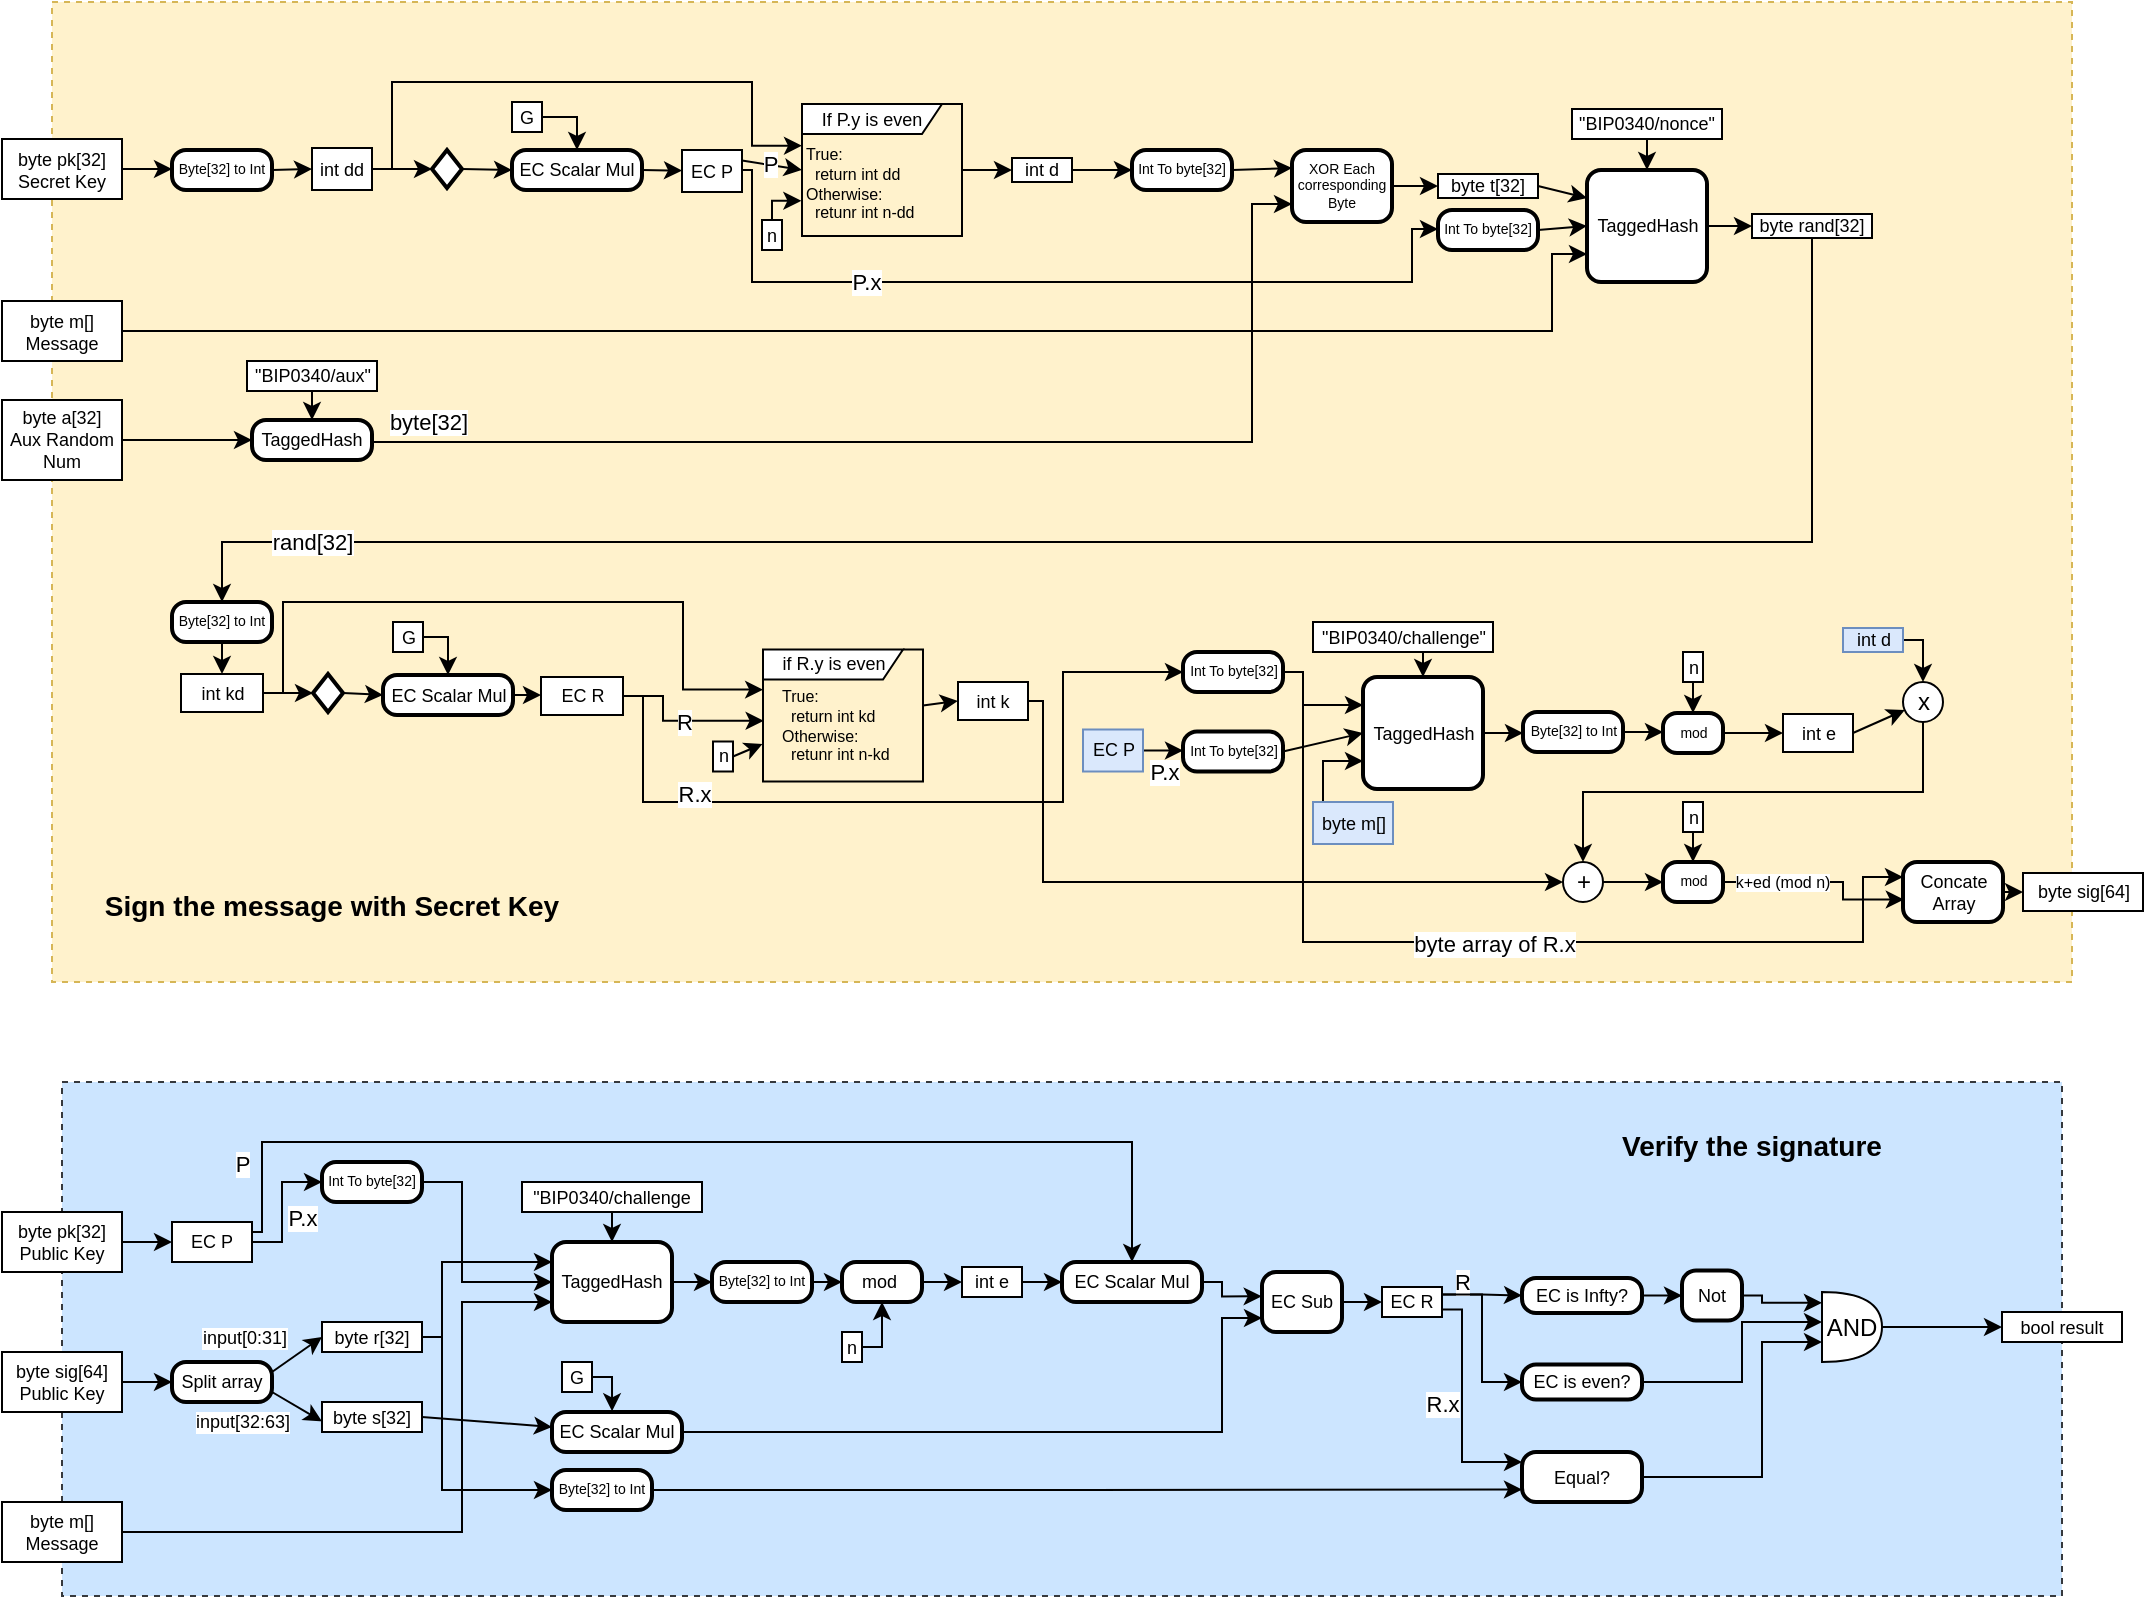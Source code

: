 <mxfile version="21.6.1" type="device">
  <diagram name="Schnorr Sign" id="qU-qk8QQnOYvLi3EfYrb">
    <mxGraphModel dx="1434" dy="844" grid="1" gridSize="10" guides="1" tooltips="1" connect="1" arrows="1" fold="1" page="1" pageScale="1" pageWidth="1169" pageHeight="827" math="0" shadow="0">
      <root>
        <mxCell id="0" />
        <mxCell id="1" parent="0" />
        <mxCell id="d1IZJ3S6tasQvQ4UI0eu-96" value="Structure" style="" parent="0" />
        <mxCell id="d1IZJ3S6tasQvQ4UI0eu-158" value="" style="rounded=0;whiteSpace=wrap;html=1;dashed=1;fillColor=#cce5ff;strokeColor=#36393d;" vertex="1" parent="d1IZJ3S6tasQvQ4UI0eu-96">
          <mxGeometry x="60" y="553" width="1000" height="257" as="geometry" />
        </mxCell>
        <mxCell id="7V60mKFHXmHXIKEVSdom-154" value="" style="whiteSpace=wrap;html=1;aspect=fixed;" vertex="1" parent="d1IZJ3S6tasQvQ4UI0eu-96">
          <mxGeometry x="525" y="63" width="80" height="80" as="geometry" />
        </mxCell>
        <mxCell id="7V60mKFHXmHXIKEVSdom-156" value="" style="rounded=0;whiteSpace=wrap;html=1;fillColor=#fff2cc;strokeColor=#d6b656;dashed=1;" vertex="1" parent="d1IZJ3S6tasQvQ4UI0eu-96">
          <mxGeometry x="55" y="13" width="1010" height="490" as="geometry" />
        </mxCell>
        <mxCell id="sJtw5dgyx9X_-EHVN63x-3" value="Sign the message with Secret Key" style="text;html=1;strokeColor=none;fillColor=none;align=center;verticalAlign=middle;whiteSpace=wrap;rounded=0;fontStyle=1;fontSize=14;" vertex="1" parent="d1IZJ3S6tasQvQ4UI0eu-96">
          <mxGeometry x="70" y="450" width="250" height="30" as="geometry" />
        </mxCell>
        <mxCell id="sJtw5dgyx9X_-EHVN63x-4" value="Verify the signature" style="text;html=1;strokeColor=none;fillColor=none;align=center;verticalAlign=middle;whiteSpace=wrap;rounded=0;fontStyle=1;fontSize=14;" vertex="1" parent="d1IZJ3S6tasQvQ4UI0eu-96">
          <mxGeometry x="780" y="570" width="250" height="30" as="geometry" />
        </mxCell>
        <mxCell id="d1IZJ3S6tasQvQ4UI0eu-95" value="Flow" parent="0" />
        <mxCell id="d1IZJ3S6tasQvQ4UI0eu-97" style="edgeStyle=orthogonalEdgeStyle;rounded=0;orthogonalLoop=1;jettySize=auto;html=1;exitX=1;exitY=0.5;exitDx=0;exitDy=0;entryX=0;entryY=0.5;entryDx=0;entryDy=0;" edge="1" parent="d1IZJ3S6tasQvQ4UI0eu-95" source="d1IZJ3S6tasQvQ4UI0eu-98" target="d1IZJ3S6tasQvQ4UI0eu-120">
          <mxGeometry relative="1" as="geometry">
            <Array as="points">
              <mxPoint x="100" y="633" />
              <mxPoint x="100" y="633" />
            </Array>
          </mxGeometry>
        </mxCell>
        <mxCell id="d1IZJ3S6tasQvQ4UI0eu-98" value="byte pk[32]&lt;br style=&quot;font-size: 9px;&quot;&gt;Public Key" style="html=1;whiteSpace=wrap;fontSize=9;" vertex="1" parent="d1IZJ3S6tasQvQ4UI0eu-95">
          <mxGeometry x="30" y="618" width="60" height="30" as="geometry" />
        </mxCell>
        <mxCell id="d1IZJ3S6tasQvQ4UI0eu-99" style="edgeStyle=orthogonalEdgeStyle;rounded=0;orthogonalLoop=1;jettySize=auto;html=1;exitX=1;exitY=0.5;exitDx=0;exitDy=0;entryX=0;entryY=0.75;entryDx=0;entryDy=0;" edge="1" parent="d1IZJ3S6tasQvQ4UI0eu-95" source="d1IZJ3S6tasQvQ4UI0eu-100" target="d1IZJ3S6tasQvQ4UI0eu-113">
          <mxGeometry relative="1" as="geometry">
            <Array as="points">
              <mxPoint x="260" y="778" />
              <mxPoint x="260" y="663" />
            </Array>
          </mxGeometry>
        </mxCell>
        <mxCell id="d1IZJ3S6tasQvQ4UI0eu-100" value="byte m[]&lt;br style=&quot;font-size: 9px;&quot;&gt;Message" style="html=1;whiteSpace=wrap;fontSize=9;" vertex="1" parent="d1IZJ3S6tasQvQ4UI0eu-95">
          <mxGeometry x="30" y="763" width="60" height="30" as="geometry" />
        </mxCell>
        <mxCell id="d1IZJ3S6tasQvQ4UI0eu-101" style="edgeStyle=orthogonalEdgeStyle;rounded=0;orthogonalLoop=1;jettySize=auto;html=1;exitX=1;exitY=0.5;exitDx=0;exitDy=0;" edge="1" parent="d1IZJ3S6tasQvQ4UI0eu-95" source="d1IZJ3S6tasQvQ4UI0eu-102" target="d1IZJ3S6tasQvQ4UI0eu-108">
          <mxGeometry relative="1" as="geometry" />
        </mxCell>
        <mxCell id="d1IZJ3S6tasQvQ4UI0eu-102" value="byte sig[64]&lt;br style=&quot;font-size: 9px;&quot;&gt;Public Key" style="html=1;whiteSpace=wrap;fontSize=9;" vertex="1" parent="d1IZJ3S6tasQvQ4UI0eu-95">
          <mxGeometry x="30" y="688" width="60" height="30" as="geometry" />
        </mxCell>
        <mxCell id="d1IZJ3S6tasQvQ4UI0eu-103" style="rounded=0;orthogonalLoop=1;jettySize=auto;html=1;exitX=1;exitY=0.5;exitDx=0;exitDy=0;" edge="1" parent="d1IZJ3S6tasQvQ4UI0eu-95" source="d1IZJ3S6tasQvQ4UI0eu-104" target="d1IZJ3S6tasQvQ4UI0eu-124">
          <mxGeometry relative="1" as="geometry" />
        </mxCell>
        <mxCell id="d1IZJ3S6tasQvQ4UI0eu-104" value="byte s[32]" style="html=1;whiteSpace=wrap;fontSize=9;" vertex="1" parent="d1IZJ3S6tasQvQ4UI0eu-95">
          <mxGeometry x="190" y="713" width="50" height="15" as="geometry" />
        </mxCell>
        <mxCell id="d1IZJ3S6tasQvQ4UI0eu-105" style="rounded=0;orthogonalLoop=1;jettySize=auto;html=1;exitX=1;exitY=0.25;exitDx=0;exitDy=0;entryX=0;entryY=0.5;entryDx=0;entryDy=0;" edge="1" parent="d1IZJ3S6tasQvQ4UI0eu-95" source="d1IZJ3S6tasQvQ4UI0eu-108" target="d1IZJ3S6tasQvQ4UI0eu-111">
          <mxGeometry relative="1" as="geometry">
            <mxPoint x="210" y="678" as="targetPoint" />
          </mxGeometry>
        </mxCell>
        <mxCell id="d1IZJ3S6tasQvQ4UI0eu-106" value="input[0:31]" style="edgeLabel;html=1;align=center;verticalAlign=middle;resizable=0;points=[];fontSize=9;" vertex="1" connectable="0" parent="d1IZJ3S6tasQvQ4UI0eu-105">
          <mxGeometry x="-0.576" relative="1" as="geometry">
            <mxPoint x="-20" y="-14" as="offset" />
          </mxGeometry>
        </mxCell>
        <mxCell id="d1IZJ3S6tasQvQ4UI0eu-107" value="input[32:63]" style="rounded=0;orthogonalLoop=1;jettySize=auto;html=1;exitX=1;exitY=0.75;exitDx=0;exitDy=0;entryX=-0.001;entryY=0.642;entryDx=0;entryDy=0;entryPerimeter=0;fontSize=9;" edge="1" parent="d1IZJ3S6tasQvQ4UI0eu-95" source="d1IZJ3S6tasQvQ4UI0eu-108" target="d1IZJ3S6tasQvQ4UI0eu-104">
          <mxGeometry x="-1" y="-21" relative="1" as="geometry">
            <mxPoint x="-4" y="-3" as="offset" />
          </mxGeometry>
        </mxCell>
        <mxCell id="d1IZJ3S6tasQvQ4UI0eu-108" value="Split array" style="rounded=1;whiteSpace=wrap;html=1;absoluteArcSize=1;arcSize=14;strokeWidth=2;fontSize=9;" vertex="1" parent="d1IZJ3S6tasQvQ4UI0eu-95">
          <mxGeometry x="115" y="693" width="50" height="20" as="geometry" />
        </mxCell>
        <mxCell id="d1IZJ3S6tasQvQ4UI0eu-109" style="edgeStyle=orthogonalEdgeStyle;rounded=0;orthogonalLoop=1;jettySize=auto;html=1;exitX=1;exitY=0.5;exitDx=0;exitDy=0;entryX=0;entryY=0.25;entryDx=0;entryDy=0;" edge="1" parent="d1IZJ3S6tasQvQ4UI0eu-95" source="d1IZJ3S6tasQvQ4UI0eu-111" target="d1IZJ3S6tasQvQ4UI0eu-113">
          <mxGeometry relative="1" as="geometry">
            <Array as="points">
              <mxPoint x="250" y="681" />
              <mxPoint x="250" y="643" />
            </Array>
          </mxGeometry>
        </mxCell>
        <mxCell id="d1IZJ3S6tasQvQ4UI0eu-110" style="edgeStyle=orthogonalEdgeStyle;rounded=0;orthogonalLoop=1;jettySize=auto;html=1;exitX=1;exitY=0.5;exitDx=0;exitDy=0;entryX=0;entryY=0.5;entryDx=0;entryDy=0;" edge="1" parent="d1IZJ3S6tasQvQ4UI0eu-95" source="d1IZJ3S6tasQvQ4UI0eu-111" target="d1IZJ3S6tasQvQ4UI0eu-151">
          <mxGeometry relative="1" as="geometry">
            <Array as="points">
              <mxPoint x="250" y="681" />
              <mxPoint x="250" y="757" />
            </Array>
          </mxGeometry>
        </mxCell>
        <mxCell id="d1IZJ3S6tasQvQ4UI0eu-111" value="byte r[32]" style="html=1;whiteSpace=wrap;fontSize=9;" vertex="1" parent="d1IZJ3S6tasQvQ4UI0eu-95">
          <mxGeometry x="190" y="673" width="50" height="15" as="geometry" />
        </mxCell>
        <mxCell id="d1IZJ3S6tasQvQ4UI0eu-112" style="edgeStyle=orthogonalEdgeStyle;rounded=0;orthogonalLoop=1;jettySize=auto;html=1;exitX=1;exitY=0.5;exitDx=0;exitDy=0;" edge="1" parent="d1IZJ3S6tasQvQ4UI0eu-95" source="d1IZJ3S6tasQvQ4UI0eu-113" target="d1IZJ3S6tasQvQ4UI0eu-130">
          <mxGeometry relative="1" as="geometry" />
        </mxCell>
        <mxCell id="d1IZJ3S6tasQvQ4UI0eu-113" value="TaggedHash" style="rounded=1;whiteSpace=wrap;html=1;absoluteArcSize=1;arcSize=14;strokeWidth=2;fontSize=9;" vertex="1" parent="d1IZJ3S6tasQvQ4UI0eu-95">
          <mxGeometry x="305" y="633" width="60" height="40" as="geometry" />
        </mxCell>
        <mxCell id="d1IZJ3S6tasQvQ4UI0eu-114" style="edgeStyle=orthogonalEdgeStyle;rounded=0;orthogonalLoop=1;jettySize=auto;html=1;exitX=0.5;exitY=1;exitDx=0;exitDy=0;entryX=0.5;entryY=0;entryDx=0;entryDy=0;" edge="1" parent="d1IZJ3S6tasQvQ4UI0eu-95" source="d1IZJ3S6tasQvQ4UI0eu-115" target="d1IZJ3S6tasQvQ4UI0eu-113">
          <mxGeometry relative="1" as="geometry" />
        </mxCell>
        <mxCell id="d1IZJ3S6tasQvQ4UI0eu-115" value="&quot;BIP0340/challenge" style="html=1;whiteSpace=wrap;fontSize=9;" vertex="1" parent="d1IZJ3S6tasQvQ4UI0eu-95">
          <mxGeometry x="290" y="603" width="90" height="15" as="geometry" />
        </mxCell>
        <mxCell id="d1IZJ3S6tasQvQ4UI0eu-116" style="edgeStyle=orthogonalEdgeStyle;rounded=0;orthogonalLoop=1;jettySize=auto;html=1;exitX=1;exitY=0.5;exitDx=0;exitDy=0;entryX=0;entryY=0.5;entryDx=0;entryDy=0;" edge="1" parent="d1IZJ3S6tasQvQ4UI0eu-95" source="d1IZJ3S6tasQvQ4UI0eu-120" target="d1IZJ3S6tasQvQ4UI0eu-122">
          <mxGeometry relative="1" as="geometry">
            <Array as="points">
              <mxPoint x="170" y="633" />
              <mxPoint x="170" y="603" />
            </Array>
          </mxGeometry>
        </mxCell>
        <mxCell id="d1IZJ3S6tasQvQ4UI0eu-117" value="P.x" style="edgeLabel;html=1;align=center;verticalAlign=middle;resizable=0;points=[];" vertex="1" connectable="0" parent="d1IZJ3S6tasQvQ4UI0eu-116">
          <mxGeometry x="-0.013" y="1" relative="1" as="geometry">
            <mxPoint x="11" y="5" as="offset" />
          </mxGeometry>
        </mxCell>
        <mxCell id="d1IZJ3S6tasQvQ4UI0eu-118" style="edgeStyle=orthogonalEdgeStyle;rounded=0;orthogonalLoop=1;jettySize=auto;html=1;exitX=1;exitY=0.25;exitDx=0;exitDy=0;entryX=0.5;entryY=0;entryDx=0;entryDy=0;" edge="1" parent="d1IZJ3S6tasQvQ4UI0eu-95" source="d1IZJ3S6tasQvQ4UI0eu-120" target="d1IZJ3S6tasQvQ4UI0eu-128">
          <mxGeometry relative="1" as="geometry">
            <Array as="points">
              <mxPoint x="160" y="628" />
              <mxPoint x="160" y="583" />
              <mxPoint x="595" y="583" />
            </Array>
          </mxGeometry>
        </mxCell>
        <mxCell id="d1IZJ3S6tasQvQ4UI0eu-119" value="P" style="edgeLabel;html=1;align=center;verticalAlign=middle;resizable=0;points=[];" vertex="1" connectable="0" parent="d1IZJ3S6tasQvQ4UI0eu-118">
          <mxGeometry x="-0.855" y="2" relative="1" as="geometry">
            <mxPoint x="-8" as="offset" />
          </mxGeometry>
        </mxCell>
        <mxCell id="d1IZJ3S6tasQvQ4UI0eu-120" value="EC P" style="html=1;whiteSpace=wrap;fontSize=9;" vertex="1" parent="d1IZJ3S6tasQvQ4UI0eu-95">
          <mxGeometry x="115" y="623" width="40" height="20" as="geometry" />
        </mxCell>
        <mxCell id="d1IZJ3S6tasQvQ4UI0eu-121" style="edgeStyle=orthogonalEdgeStyle;rounded=0;orthogonalLoop=1;jettySize=auto;html=1;exitX=1;exitY=0.5;exitDx=0;exitDy=0;entryX=0;entryY=0.5;entryDx=0;entryDy=0;" edge="1" parent="d1IZJ3S6tasQvQ4UI0eu-95" source="d1IZJ3S6tasQvQ4UI0eu-122" target="d1IZJ3S6tasQvQ4UI0eu-113">
          <mxGeometry relative="1" as="geometry">
            <Array as="points">
              <mxPoint x="260" y="603" />
              <mxPoint x="260" y="653" />
            </Array>
          </mxGeometry>
        </mxCell>
        <mxCell id="d1IZJ3S6tasQvQ4UI0eu-122" value="Int To byte[32]" style="rounded=1;whiteSpace=wrap;html=1;absoluteArcSize=1;arcSize=14;strokeWidth=2;fontSize=7;" vertex="1" parent="d1IZJ3S6tasQvQ4UI0eu-95">
          <mxGeometry x="190" y="593" width="50" height="20" as="geometry" />
        </mxCell>
        <mxCell id="d1IZJ3S6tasQvQ4UI0eu-123" style="edgeStyle=orthogonalEdgeStyle;rounded=0;orthogonalLoop=1;jettySize=auto;html=1;exitX=1;exitY=0.5;exitDx=0;exitDy=0;entryX=0;entryY=0.75;entryDx=0;entryDy=0;" edge="1" parent="d1IZJ3S6tasQvQ4UI0eu-95" source="d1IZJ3S6tasQvQ4UI0eu-124" target="d1IZJ3S6tasQvQ4UI0eu-138">
          <mxGeometry relative="1" as="geometry">
            <Array as="points">
              <mxPoint x="640" y="728" />
              <mxPoint x="640" y="671" />
              <mxPoint x="660" y="671" />
            </Array>
          </mxGeometry>
        </mxCell>
        <mxCell id="d1IZJ3S6tasQvQ4UI0eu-124" value="EC Scalar Mul" style="rounded=1;whiteSpace=wrap;html=1;absoluteArcSize=1;arcSize=14;strokeWidth=2;fontSize=9;" vertex="1" parent="d1IZJ3S6tasQvQ4UI0eu-95">
          <mxGeometry x="305" y="718" width="65" height="20" as="geometry" />
        </mxCell>
        <mxCell id="d1IZJ3S6tasQvQ4UI0eu-162" style="edgeStyle=orthogonalEdgeStyle;rounded=0;orthogonalLoop=1;jettySize=auto;html=1;exitX=1;exitY=0.5;exitDx=0;exitDy=0;entryX=0.462;entryY=-0.017;entryDx=0;entryDy=0;entryPerimeter=0;" edge="1" parent="d1IZJ3S6tasQvQ4UI0eu-95" source="d1IZJ3S6tasQvQ4UI0eu-126" target="d1IZJ3S6tasQvQ4UI0eu-124">
          <mxGeometry relative="1" as="geometry" />
        </mxCell>
        <mxCell id="d1IZJ3S6tasQvQ4UI0eu-126" value="G" style="html=1;whiteSpace=wrap;fontSize=9;" vertex="1" parent="d1IZJ3S6tasQvQ4UI0eu-95">
          <mxGeometry x="310" y="693" width="15" height="15" as="geometry" />
        </mxCell>
        <mxCell id="d1IZJ3S6tasQvQ4UI0eu-127" style="edgeStyle=orthogonalEdgeStyle;rounded=0;orthogonalLoop=1;jettySize=auto;html=1;exitX=1;exitY=0.5;exitDx=0;exitDy=0;entryX=-0.004;entryY=0.406;entryDx=0;entryDy=0;entryPerimeter=0;" edge="1" parent="d1IZJ3S6tasQvQ4UI0eu-95" source="d1IZJ3S6tasQvQ4UI0eu-128" target="d1IZJ3S6tasQvQ4UI0eu-138">
          <mxGeometry relative="1" as="geometry">
            <Array as="points">
              <mxPoint x="640" y="653" />
              <mxPoint x="640" y="660" />
            </Array>
          </mxGeometry>
        </mxCell>
        <mxCell id="d1IZJ3S6tasQvQ4UI0eu-128" value="EC Scalar Mul" style="rounded=1;whiteSpace=wrap;html=1;absoluteArcSize=1;arcSize=14;strokeWidth=2;fontSize=9;" vertex="1" parent="d1IZJ3S6tasQvQ4UI0eu-95">
          <mxGeometry x="560" y="643" width="70" height="20" as="geometry" />
        </mxCell>
        <mxCell id="d1IZJ3S6tasQvQ4UI0eu-129" style="edgeStyle=orthogonalEdgeStyle;rounded=0;orthogonalLoop=1;jettySize=auto;html=1;exitX=1;exitY=0.5;exitDx=0;exitDy=0;entryX=0;entryY=0.5;entryDx=0;entryDy=0;" edge="1" parent="d1IZJ3S6tasQvQ4UI0eu-95" source="d1IZJ3S6tasQvQ4UI0eu-130" target="d1IZJ3S6tasQvQ4UI0eu-134">
          <mxGeometry relative="1" as="geometry" />
        </mxCell>
        <mxCell id="d1IZJ3S6tasQvQ4UI0eu-130" value="Byte[32] to Int" style="rounded=1;whiteSpace=wrap;html=1;absoluteArcSize=1;arcSize=14;strokeWidth=2;fontSize=7;" vertex="1" parent="d1IZJ3S6tasQvQ4UI0eu-95">
          <mxGeometry x="385" y="643" width="50" height="20" as="geometry" />
        </mxCell>
        <mxCell id="d1IZJ3S6tasQvQ4UI0eu-131" style="edgeStyle=orthogonalEdgeStyle;rounded=0;orthogonalLoop=1;jettySize=auto;html=1;exitX=1;exitY=0.5;exitDx=0;exitDy=0;entryX=0;entryY=0.5;entryDx=0;entryDy=0;" edge="1" parent="d1IZJ3S6tasQvQ4UI0eu-95" source="d1IZJ3S6tasQvQ4UI0eu-132" target="d1IZJ3S6tasQvQ4UI0eu-128">
          <mxGeometry relative="1" as="geometry" />
        </mxCell>
        <mxCell id="d1IZJ3S6tasQvQ4UI0eu-132" value="int e" style="html=1;whiteSpace=wrap;fontSize=9;" vertex="1" parent="d1IZJ3S6tasQvQ4UI0eu-95">
          <mxGeometry x="510" y="645.5" width="30" height="15" as="geometry" />
        </mxCell>
        <mxCell id="d1IZJ3S6tasQvQ4UI0eu-133" style="edgeStyle=orthogonalEdgeStyle;rounded=0;orthogonalLoop=1;jettySize=auto;html=1;exitX=1;exitY=0.5;exitDx=0;exitDy=0;entryX=0;entryY=0.5;entryDx=0;entryDy=0;" edge="1" parent="d1IZJ3S6tasQvQ4UI0eu-95" source="d1IZJ3S6tasQvQ4UI0eu-134" target="d1IZJ3S6tasQvQ4UI0eu-132">
          <mxGeometry relative="1" as="geometry" />
        </mxCell>
        <mxCell id="d1IZJ3S6tasQvQ4UI0eu-134" value="mod&amp;nbsp;" style="rounded=1;whiteSpace=wrap;html=1;absoluteArcSize=1;arcSize=14;strokeWidth=2;fontSize=9;" vertex="1" parent="d1IZJ3S6tasQvQ4UI0eu-95">
          <mxGeometry x="450" y="643" width="40" height="20" as="geometry" />
        </mxCell>
        <mxCell id="d1IZJ3S6tasQvQ4UI0eu-135" style="edgeStyle=orthogonalEdgeStyle;rounded=0;orthogonalLoop=1;jettySize=auto;html=1;exitX=1;exitY=0.5;exitDx=0;exitDy=0;entryX=0.5;entryY=1;entryDx=0;entryDy=0;" edge="1" parent="d1IZJ3S6tasQvQ4UI0eu-95" source="d1IZJ3S6tasQvQ4UI0eu-136" target="d1IZJ3S6tasQvQ4UI0eu-134">
          <mxGeometry relative="1" as="geometry" />
        </mxCell>
        <mxCell id="d1IZJ3S6tasQvQ4UI0eu-136" value="n" style="html=1;whiteSpace=wrap;fontSize=9;" vertex="1" parent="d1IZJ3S6tasQvQ4UI0eu-95">
          <mxGeometry x="450" y="678" width="10" height="15" as="geometry" />
        </mxCell>
        <mxCell id="d1IZJ3S6tasQvQ4UI0eu-137" style="edgeStyle=orthogonalEdgeStyle;rounded=0;orthogonalLoop=1;jettySize=auto;html=1;exitX=1;exitY=0.5;exitDx=0;exitDy=0;entryX=0;entryY=0.5;entryDx=0;entryDy=0;" edge="1" parent="d1IZJ3S6tasQvQ4UI0eu-95" source="d1IZJ3S6tasQvQ4UI0eu-138" target="d1IZJ3S6tasQvQ4UI0eu-143">
          <mxGeometry relative="1" as="geometry" />
        </mxCell>
        <mxCell id="d1IZJ3S6tasQvQ4UI0eu-138" value="EC Sub" style="rounded=1;whiteSpace=wrap;html=1;absoluteArcSize=1;arcSize=14;strokeWidth=2;fontSize=9;" vertex="1" parent="d1IZJ3S6tasQvQ4UI0eu-95">
          <mxGeometry x="660" y="648" width="40" height="30" as="geometry" />
        </mxCell>
        <mxCell id="d1IZJ3S6tasQvQ4UI0eu-139" style="edgeStyle=orthogonalEdgeStyle;rounded=0;orthogonalLoop=1;jettySize=auto;html=1;exitX=1;exitY=0.75;exitDx=0;exitDy=0;entryX=0;entryY=0.2;entryDx=0;entryDy=0;entryPerimeter=0;" edge="1" parent="d1IZJ3S6tasQvQ4UI0eu-95" source="d1IZJ3S6tasQvQ4UI0eu-143" target="d1IZJ3S6tasQvQ4UI0eu-149">
          <mxGeometry relative="1" as="geometry">
            <Array as="points">
              <mxPoint x="760" y="667" />
              <mxPoint x="760" y="743" />
            </Array>
          </mxGeometry>
        </mxCell>
        <mxCell id="d1IZJ3S6tasQvQ4UI0eu-140" value="R.x" style="edgeLabel;html=1;align=center;verticalAlign=middle;resizable=0;points=[];" vertex="1" connectable="0" parent="d1IZJ3S6tasQvQ4UI0eu-139">
          <mxGeometry x="-0.072" y="-1" relative="1" as="geometry">
            <mxPoint x="-9" y="3" as="offset" />
          </mxGeometry>
        </mxCell>
        <mxCell id="d1IZJ3S6tasQvQ4UI0eu-141" value="R" style="edgeStyle=orthogonalEdgeStyle;rounded=0;orthogonalLoop=1;jettySize=auto;html=1;exitX=1;exitY=0.25;exitDx=0;exitDy=0;entryX=0;entryY=0.5;entryDx=0;entryDy=0;" edge="1" parent="d1IZJ3S6tasQvQ4UI0eu-95" source="d1IZJ3S6tasQvQ4UI0eu-143" target="d1IZJ3S6tasQvQ4UI0eu-145">
          <mxGeometry x="-0.507" y="6" relative="1" as="geometry">
            <mxPoint as="offset" />
          </mxGeometry>
        </mxCell>
        <mxCell id="d1IZJ3S6tasQvQ4UI0eu-142" style="edgeStyle=orthogonalEdgeStyle;rounded=0;orthogonalLoop=1;jettySize=auto;html=1;exitX=1;exitY=0.25;exitDx=0;exitDy=0;entryX=0;entryY=0.5;entryDx=0;entryDy=0;" edge="1" parent="d1IZJ3S6tasQvQ4UI0eu-95" source="d1IZJ3S6tasQvQ4UI0eu-143" target="d1IZJ3S6tasQvQ4UI0eu-147">
          <mxGeometry relative="1" as="geometry">
            <Array as="points">
              <mxPoint x="770" y="659" />
              <mxPoint x="770" y="703" />
            </Array>
          </mxGeometry>
        </mxCell>
        <mxCell id="d1IZJ3S6tasQvQ4UI0eu-143" value="EC R" style="html=1;whiteSpace=wrap;fontSize=9;" vertex="1" parent="d1IZJ3S6tasQvQ4UI0eu-95">
          <mxGeometry x="720" y="655.5" width="30" height="15" as="geometry" />
        </mxCell>
        <mxCell id="d1IZJ3S6tasQvQ4UI0eu-144" style="edgeStyle=orthogonalEdgeStyle;rounded=0;orthogonalLoop=1;jettySize=auto;html=1;exitX=1;exitY=0.5;exitDx=0;exitDy=0;entryX=0;entryY=0.5;entryDx=0;entryDy=0;" edge="1" parent="d1IZJ3S6tasQvQ4UI0eu-95" source="d1IZJ3S6tasQvQ4UI0eu-145" target="d1IZJ3S6tasQvQ4UI0eu-153">
          <mxGeometry relative="1" as="geometry" />
        </mxCell>
        <mxCell id="d1IZJ3S6tasQvQ4UI0eu-145" value="EC is Infty?" style="rounded=1;whiteSpace=wrap;html=1;absoluteArcSize=1;arcSize=14;strokeWidth=2;fontSize=9;" vertex="1" parent="d1IZJ3S6tasQvQ4UI0eu-95">
          <mxGeometry x="790" y="651" width="60" height="17.5" as="geometry" />
        </mxCell>
        <mxCell id="d1IZJ3S6tasQvQ4UI0eu-146" style="edgeStyle=orthogonalEdgeStyle;rounded=0;orthogonalLoop=1;jettySize=auto;html=1;exitX=1;exitY=0.5;exitDx=0;exitDy=0;" edge="1" parent="d1IZJ3S6tasQvQ4UI0eu-95" source="d1IZJ3S6tasQvQ4UI0eu-147">
          <mxGeometry relative="1" as="geometry">
            <mxPoint x="940" y="673" as="targetPoint" />
            <Array as="points">
              <mxPoint x="900" y="703" />
              <mxPoint x="900" y="673" />
            </Array>
          </mxGeometry>
        </mxCell>
        <mxCell id="d1IZJ3S6tasQvQ4UI0eu-147" value="EC is even?" style="rounded=1;whiteSpace=wrap;html=1;absoluteArcSize=1;arcSize=14;strokeWidth=2;fontSize=9;" vertex="1" parent="d1IZJ3S6tasQvQ4UI0eu-95">
          <mxGeometry x="790" y="694.25" width="60" height="17.5" as="geometry" />
        </mxCell>
        <mxCell id="d1IZJ3S6tasQvQ4UI0eu-148" style="edgeStyle=orthogonalEdgeStyle;rounded=0;orthogonalLoop=1;jettySize=auto;html=1;exitX=1;exitY=0.5;exitDx=0;exitDy=0;" edge="1" parent="d1IZJ3S6tasQvQ4UI0eu-95" source="d1IZJ3S6tasQvQ4UI0eu-149">
          <mxGeometry relative="1" as="geometry">
            <mxPoint x="940" y="683" as="targetPoint" />
            <Array as="points">
              <mxPoint x="910" y="751" />
              <mxPoint x="910" y="683" />
            </Array>
          </mxGeometry>
        </mxCell>
        <mxCell id="d1IZJ3S6tasQvQ4UI0eu-149" value="Equal?" style="rounded=1;whiteSpace=wrap;html=1;absoluteArcSize=1;arcSize=14;strokeWidth=2;fontSize=9;" vertex="1" parent="d1IZJ3S6tasQvQ4UI0eu-95">
          <mxGeometry x="790" y="738" width="60" height="25" as="geometry" />
        </mxCell>
        <mxCell id="d1IZJ3S6tasQvQ4UI0eu-150" style="edgeStyle=orthogonalEdgeStyle;rounded=0;orthogonalLoop=1;jettySize=auto;html=1;exitX=1;exitY=0.5;exitDx=0;exitDy=0;entryX=0;entryY=0.75;entryDx=0;entryDy=0;" edge="1" parent="d1IZJ3S6tasQvQ4UI0eu-95" source="d1IZJ3S6tasQvQ4UI0eu-151" target="d1IZJ3S6tasQvQ4UI0eu-149">
          <mxGeometry relative="1" as="geometry" />
        </mxCell>
        <mxCell id="d1IZJ3S6tasQvQ4UI0eu-151" value="Byte[32] to Int" style="rounded=1;whiteSpace=wrap;html=1;absoluteArcSize=1;arcSize=14;strokeWidth=2;fontSize=7;" vertex="1" parent="d1IZJ3S6tasQvQ4UI0eu-95">
          <mxGeometry x="305" y="747" width="50" height="20" as="geometry" />
        </mxCell>
        <mxCell id="d1IZJ3S6tasQvQ4UI0eu-152" style="edgeStyle=orthogonalEdgeStyle;rounded=0;orthogonalLoop=1;jettySize=auto;html=1;exitX=1;exitY=0.5;exitDx=0;exitDy=0;entryX=-0.001;entryY=0.155;entryDx=0;entryDy=0;entryPerimeter=0;" edge="1" parent="d1IZJ3S6tasQvQ4UI0eu-95" source="d1IZJ3S6tasQvQ4UI0eu-153" target="d1IZJ3S6tasQvQ4UI0eu-155">
          <mxGeometry relative="1" as="geometry">
            <mxPoint x="930" y="653" as="targetPoint" />
            <Array as="points">
              <mxPoint x="910" y="660" />
              <mxPoint x="910" y="663" />
            </Array>
          </mxGeometry>
        </mxCell>
        <mxCell id="d1IZJ3S6tasQvQ4UI0eu-153" value="Not" style="rounded=1;whiteSpace=wrap;html=1;absoluteArcSize=1;arcSize=14;strokeWidth=2;fontSize=9;" vertex="1" parent="d1IZJ3S6tasQvQ4UI0eu-95">
          <mxGeometry x="870" y="647.25" width="30" height="25" as="geometry" />
        </mxCell>
        <mxCell id="d1IZJ3S6tasQvQ4UI0eu-154" style="edgeStyle=orthogonalEdgeStyle;rounded=0;orthogonalLoop=1;jettySize=auto;html=1;exitX=1;exitY=0.5;exitDx=0;exitDy=0;exitPerimeter=0;entryX=0;entryY=0.5;entryDx=0;entryDy=0;" edge="1" parent="d1IZJ3S6tasQvQ4UI0eu-95" source="d1IZJ3S6tasQvQ4UI0eu-155" target="d1IZJ3S6tasQvQ4UI0eu-156">
          <mxGeometry relative="1" as="geometry" />
        </mxCell>
        <mxCell id="d1IZJ3S6tasQvQ4UI0eu-155" value="AND" style="shape=or;whiteSpace=wrap;html=1;" vertex="1" parent="d1IZJ3S6tasQvQ4UI0eu-95">
          <mxGeometry x="940" y="658" width="30" height="35" as="geometry" />
        </mxCell>
        <mxCell id="d1IZJ3S6tasQvQ4UI0eu-156" value="bool result" style="html=1;whiteSpace=wrap;fontSize=9;" vertex="1" parent="d1IZJ3S6tasQvQ4UI0eu-95">
          <mxGeometry x="1030" y="668" width="60" height="15" as="geometry" />
        </mxCell>
        <mxCell id="7V60mKFHXmHXIKEVSdom-10" style="edgeStyle=orthogonalEdgeStyle;rounded=0;orthogonalLoop=1;jettySize=auto;html=1;exitX=1;exitY=0.5;exitDx=0;exitDy=0;entryX=0;entryY=0.5;entryDx=0;entryDy=0;" edge="1" parent="d1IZJ3S6tasQvQ4UI0eu-95" source="7V60mKFHXmHXIKEVSdom-1" target="7V60mKFHXmHXIKEVSdom-8">
          <mxGeometry relative="1" as="geometry" />
        </mxCell>
        <mxCell id="7V60mKFHXmHXIKEVSdom-1" value="byte pk[32]&lt;br style=&quot;font-size: 9px;&quot;&gt;Secret Key" style="html=1;whiteSpace=wrap;fontSize=9;" vertex="1" parent="d1IZJ3S6tasQvQ4UI0eu-95">
          <mxGeometry x="30" y="81.5" width="60" height="30" as="geometry" />
        </mxCell>
        <mxCell id="7V60mKFHXmHXIKEVSdom-42" style="edgeStyle=orthogonalEdgeStyle;rounded=0;orthogonalLoop=1;jettySize=auto;html=1;exitX=1;exitY=0.5;exitDx=0;exitDy=0;entryX=0;entryY=0.5;entryDx=0;entryDy=0;" edge="1" parent="d1IZJ3S6tasQvQ4UI0eu-95" source="7V60mKFHXmHXIKEVSdom-4" target="7V60mKFHXmHXIKEVSdom-51">
          <mxGeometry relative="1" as="geometry">
            <mxPoint x="155" y="232" as="targetPoint" />
          </mxGeometry>
        </mxCell>
        <mxCell id="7V60mKFHXmHXIKEVSdom-4" value="byte a[32]&lt;br&gt;Aux Random Num" style="html=1;whiteSpace=wrap;fontSize=9;" vertex="1" parent="d1IZJ3S6tasQvQ4UI0eu-95">
          <mxGeometry x="30" y="212" width="60" height="40" as="geometry" />
        </mxCell>
        <mxCell id="7V60mKFHXmHXIKEVSdom-63" style="edgeStyle=orthogonalEdgeStyle;rounded=0;orthogonalLoop=1;jettySize=auto;html=1;exitX=1;exitY=0.5;exitDx=0;exitDy=0;entryX=0;entryY=0.75;entryDx=0;entryDy=0;" edge="1" parent="d1IZJ3S6tasQvQ4UI0eu-95" source="7V60mKFHXmHXIKEVSdom-5" target="7V60mKFHXmHXIKEVSdom-49">
          <mxGeometry relative="1" as="geometry">
            <Array as="points">
              <mxPoint x="805" y="178" />
              <mxPoint x="805" y="139" />
            </Array>
          </mxGeometry>
        </mxCell>
        <mxCell id="7V60mKFHXmHXIKEVSdom-5" value="byte m[]&lt;br&gt;Message" style="html=1;whiteSpace=wrap;fontSize=9;" vertex="1" parent="d1IZJ3S6tasQvQ4UI0eu-95">
          <mxGeometry x="30" y="162.5" width="60" height="30" as="geometry" />
        </mxCell>
        <mxCell id="7V60mKFHXmHXIKEVSdom-20" style="rounded=0;orthogonalLoop=1;jettySize=auto;html=1;exitX=1;exitY=0.5;exitDx=0;exitDy=0;entryX=0;entryY=0.5;entryDx=0;entryDy=0;" edge="1" parent="d1IZJ3S6tasQvQ4UI0eu-95" source="7V60mKFHXmHXIKEVSdom-8" target="7V60mKFHXmHXIKEVSdom-9">
          <mxGeometry relative="1" as="geometry" />
        </mxCell>
        <mxCell id="7V60mKFHXmHXIKEVSdom-8" value="Byte[32] to Int" style="rounded=1;whiteSpace=wrap;html=1;absoluteArcSize=1;arcSize=14;strokeWidth=2;fontSize=7;" vertex="1" parent="d1IZJ3S6tasQvQ4UI0eu-95">
          <mxGeometry x="115" y="87" width="50" height="20" as="geometry" />
        </mxCell>
        <mxCell id="7V60mKFHXmHXIKEVSdom-13" style="rounded=0;orthogonalLoop=1;jettySize=auto;html=1;exitX=1;exitY=0.5;exitDx=0;exitDy=0;entryX=0;entryY=0.5;entryDx=0;entryDy=0;entryPerimeter=0;" edge="1" parent="d1IZJ3S6tasQvQ4UI0eu-95" source="7V60mKFHXmHXIKEVSdom-9" target="7V60mKFHXmHXIKEVSdom-12">
          <mxGeometry relative="1" as="geometry">
            <mxPoint x="235" y="103" as="targetPoint" />
          </mxGeometry>
        </mxCell>
        <mxCell id="7V60mKFHXmHXIKEVSdom-32" style="edgeStyle=orthogonalEdgeStyle;rounded=0;orthogonalLoop=1;jettySize=auto;html=1;exitX=1;exitY=0.5;exitDx=0;exitDy=0;entryX=0;entryY=0.316;entryDx=0;entryDy=0;entryPerimeter=0;" edge="1" parent="d1IZJ3S6tasQvQ4UI0eu-95" source="7V60mKFHXmHXIKEVSdom-9" target="7V60mKFHXmHXIKEVSdom-27">
          <mxGeometry relative="1" as="geometry">
            <Array as="points">
              <mxPoint x="225" y="97" />
              <mxPoint x="225" y="53" />
              <mxPoint x="405" y="53" />
              <mxPoint x="405" y="85" />
            </Array>
          </mxGeometry>
        </mxCell>
        <mxCell id="7V60mKFHXmHXIKEVSdom-9" value="int dd" style="html=1;whiteSpace=wrap;fontSize=9;" vertex="1" parent="d1IZJ3S6tasQvQ4UI0eu-95">
          <mxGeometry x="185" y="86" width="30" height="21" as="geometry" />
        </mxCell>
        <mxCell id="7V60mKFHXmHXIKEVSdom-17" style="rounded=0;orthogonalLoop=1;jettySize=auto;html=1;exitX=1;exitY=0.5;exitDx=0;exitDy=0;exitPerimeter=0;entryX=0;entryY=0.5;entryDx=0;entryDy=0;" edge="1" parent="d1IZJ3S6tasQvQ4UI0eu-95" source="7V60mKFHXmHXIKEVSdom-12" target="7V60mKFHXmHXIKEVSdom-14">
          <mxGeometry relative="1" as="geometry" />
        </mxCell>
        <mxCell id="7V60mKFHXmHXIKEVSdom-12" value="" style="strokeWidth=2;html=1;shape=mxgraph.flowchart.decision;whiteSpace=wrap;" vertex="1" parent="d1IZJ3S6tasQvQ4UI0eu-95">
          <mxGeometry x="245" y="87" width="15" height="19" as="geometry" />
        </mxCell>
        <mxCell id="7V60mKFHXmHXIKEVSdom-21" style="rounded=0;orthogonalLoop=1;jettySize=auto;html=1;exitX=1;exitY=0.5;exitDx=0;exitDy=0;" edge="1" parent="d1IZJ3S6tasQvQ4UI0eu-95" source="7V60mKFHXmHXIKEVSdom-14" target="7V60mKFHXmHXIKEVSdom-19">
          <mxGeometry relative="1" as="geometry" />
        </mxCell>
        <mxCell id="7V60mKFHXmHXIKEVSdom-14" value="EC Scalar Mul" style="rounded=1;whiteSpace=wrap;html=1;absoluteArcSize=1;arcSize=14;strokeWidth=2;fontSize=9;" vertex="1" parent="d1IZJ3S6tasQvQ4UI0eu-95">
          <mxGeometry x="285" y="87" width="65" height="20" as="geometry" />
        </mxCell>
        <mxCell id="7V60mKFHXmHXIKEVSdom-16" style="edgeStyle=orthogonalEdgeStyle;rounded=0;orthogonalLoop=1;jettySize=auto;html=1;exitX=1;exitY=0.5;exitDx=0;exitDy=0;entryX=0.5;entryY=0;entryDx=0;entryDy=0;" edge="1" parent="d1IZJ3S6tasQvQ4UI0eu-95" source="7V60mKFHXmHXIKEVSdom-15" target="7V60mKFHXmHXIKEVSdom-14">
          <mxGeometry relative="1" as="geometry" />
        </mxCell>
        <mxCell id="7V60mKFHXmHXIKEVSdom-15" value="G" style="html=1;whiteSpace=wrap;fontSize=9;" vertex="1" parent="d1IZJ3S6tasQvQ4UI0eu-95">
          <mxGeometry x="285" y="63" width="15" height="15" as="geometry" />
        </mxCell>
        <mxCell id="7V60mKFHXmHXIKEVSdom-33" style="rounded=0;orthogonalLoop=1;jettySize=auto;html=1;exitX=1;exitY=0.25;exitDx=0;exitDy=0;entryX=0;entryY=0.5;entryDx=0;entryDy=0;entryPerimeter=0;" edge="1" parent="d1IZJ3S6tasQvQ4UI0eu-95" source="7V60mKFHXmHXIKEVSdom-19" target="7V60mKFHXmHXIKEVSdom-27">
          <mxGeometry relative="1" as="geometry" />
        </mxCell>
        <mxCell id="7V60mKFHXmHXIKEVSdom-61" value="P" style="edgeLabel;html=1;align=center;verticalAlign=middle;resizable=0;points=[];" vertex="1" connectable="0" parent="7V60mKFHXmHXIKEVSdom-33">
          <mxGeometry x="-0.086" y="1" relative="1" as="geometry">
            <mxPoint as="offset" />
          </mxGeometry>
        </mxCell>
        <mxCell id="7V60mKFHXmHXIKEVSdom-59" style="edgeStyle=orthogonalEdgeStyle;rounded=0;orthogonalLoop=1;jettySize=auto;html=1;exitX=1;exitY=0.5;exitDx=0;exitDy=0;entryX=0;entryY=0.5;entryDx=0;entryDy=0;" edge="1" parent="d1IZJ3S6tasQvQ4UI0eu-95">
          <mxGeometry relative="1" as="geometry">
            <mxPoint x="400" y="97" as="sourcePoint" />
            <mxPoint x="748" y="126.5" as="targetPoint" />
            <Array as="points">
              <mxPoint x="405" y="97" />
              <mxPoint x="405" y="153" />
              <mxPoint x="735" y="153" />
              <mxPoint x="735" y="127" />
            </Array>
          </mxGeometry>
        </mxCell>
        <mxCell id="7V60mKFHXmHXIKEVSdom-60" value="P.x" style="edgeLabel;html=1;align=center;verticalAlign=middle;resizable=0;points=[];" vertex="1" connectable="0" parent="7V60mKFHXmHXIKEVSdom-59">
          <mxGeometry x="-0.172" relative="1" as="geometry">
            <mxPoint x="-60" as="offset" />
          </mxGeometry>
        </mxCell>
        <mxCell id="7V60mKFHXmHXIKEVSdom-19" value="EC P" style="html=1;whiteSpace=wrap;fontSize=9;" vertex="1" parent="d1IZJ3S6tasQvQ4UI0eu-95">
          <mxGeometry x="370" y="87" width="30" height="21" as="geometry" />
        </mxCell>
        <mxCell id="7V60mKFHXmHXIKEVSdom-37" style="rounded=0;orthogonalLoop=1;jettySize=auto;html=1;entryX=0;entryY=0.5;entryDx=0;entryDy=0;" edge="1" parent="d1IZJ3S6tasQvQ4UI0eu-95" source="7V60mKFHXmHXIKEVSdom-27" target="7V60mKFHXmHXIKEVSdom-35">
          <mxGeometry relative="1" as="geometry" />
        </mxCell>
        <mxCell id="7V60mKFHXmHXIKEVSdom-27" value="If P.y is even" style="shape=umlFrame;whiteSpace=wrap;html=1;pointerEvents=0;fontSize=9;width=70;height=15;" vertex="1" parent="d1IZJ3S6tasQvQ4UI0eu-95">
          <mxGeometry x="430" y="64" width="80" height="66" as="geometry" />
        </mxCell>
        <mxCell id="7V60mKFHXmHXIKEVSdom-28" value="True:&lt;br&gt;&amp;nbsp; return int dd&lt;br&gt;Otherwise:&lt;br&gt;&amp;nbsp; retunr int n-dd" style="text;html=1;strokeColor=none;fillColor=none;align=left;verticalAlign=middle;whiteSpace=wrap;rounded=0;fontSize=8;" vertex="1" parent="d1IZJ3S6tasQvQ4UI0eu-95">
          <mxGeometry x="430" y="81.5" width="65" height="45" as="geometry" />
        </mxCell>
        <mxCell id="7V60mKFHXmHXIKEVSdom-34" style="edgeStyle=orthogonalEdgeStyle;rounded=0;orthogonalLoop=1;jettySize=auto;html=1;exitX=1;exitY=0.5;exitDx=0;exitDy=0;entryX=-0.005;entryY=0.686;entryDx=0;entryDy=0;entryPerimeter=0;" edge="1" parent="d1IZJ3S6tasQvQ4UI0eu-95" source="7V60mKFHXmHXIKEVSdom-29" target="7V60mKFHXmHXIKEVSdom-28">
          <mxGeometry relative="1" as="geometry">
            <mxPoint x="425" y="113" as="targetPoint" />
            <Array as="points">
              <mxPoint x="420" y="131" />
              <mxPoint x="415" y="131" />
              <mxPoint x="415" y="112" />
            </Array>
          </mxGeometry>
        </mxCell>
        <mxCell id="7V60mKFHXmHXIKEVSdom-29" value="n" style="html=1;whiteSpace=wrap;fontSize=9;" vertex="1" parent="d1IZJ3S6tasQvQ4UI0eu-95">
          <mxGeometry x="410" y="122" width="10" height="15" as="geometry" />
        </mxCell>
        <mxCell id="7V60mKFHXmHXIKEVSdom-40" style="edgeStyle=orthogonalEdgeStyle;rounded=0;orthogonalLoop=1;jettySize=auto;html=1;exitX=1;exitY=0.5;exitDx=0;exitDy=0;entryX=0;entryY=0.5;entryDx=0;entryDy=0;" edge="1" parent="d1IZJ3S6tasQvQ4UI0eu-95" source="7V60mKFHXmHXIKEVSdom-35" target="7V60mKFHXmHXIKEVSdom-38">
          <mxGeometry relative="1" as="geometry" />
        </mxCell>
        <mxCell id="7V60mKFHXmHXIKEVSdom-35" value="int d" style="html=1;whiteSpace=wrap;fontSize=9;" vertex="1" parent="d1IZJ3S6tasQvQ4UI0eu-95">
          <mxGeometry x="535" y="91" width="30" height="12" as="geometry" />
        </mxCell>
        <mxCell id="7V60mKFHXmHXIKEVSdom-45" style="rounded=0;orthogonalLoop=1;jettySize=auto;html=1;exitX=1;exitY=0.5;exitDx=0;exitDy=0;entryX=0;entryY=0.25;entryDx=0;entryDy=0;" edge="1" parent="d1IZJ3S6tasQvQ4UI0eu-95" source="7V60mKFHXmHXIKEVSdom-38" target="7V60mKFHXmHXIKEVSdom-43">
          <mxGeometry relative="1" as="geometry" />
        </mxCell>
        <mxCell id="7V60mKFHXmHXIKEVSdom-38" value="Int To byte[32]" style="rounded=1;whiteSpace=wrap;html=1;absoluteArcSize=1;arcSize=14;strokeWidth=2;fontSize=7;" vertex="1" parent="d1IZJ3S6tasQvQ4UI0eu-95">
          <mxGeometry x="595" y="87" width="50" height="20" as="geometry" />
        </mxCell>
        <mxCell id="7V60mKFHXmHXIKEVSdom-44" style="edgeStyle=orthogonalEdgeStyle;rounded=0;orthogonalLoop=1;jettySize=auto;html=1;exitX=1;exitY=0.5;exitDx=0;exitDy=0;entryX=0;entryY=0.75;entryDx=0;entryDy=0;" edge="1" parent="d1IZJ3S6tasQvQ4UI0eu-95" source="7V60mKFHXmHXIKEVSdom-51" target="7V60mKFHXmHXIKEVSdom-43">
          <mxGeometry relative="1" as="geometry">
            <mxPoint x="205" y="252.5" as="sourcePoint" />
            <Array as="points">
              <mxPoint x="215" y="233" />
              <mxPoint x="655" y="233" />
              <mxPoint x="655" y="114" />
            </Array>
          </mxGeometry>
        </mxCell>
        <mxCell id="7V60mKFHXmHXIKEVSdom-46" value="byte[32]" style="edgeLabel;html=1;align=center;verticalAlign=middle;resizable=0;points=[];" vertex="1" connectable="0" parent="7V60mKFHXmHXIKEVSdom-44">
          <mxGeometry x="-0.839" y="-6" relative="1" as="geometry">
            <mxPoint x="-18" y="-16" as="offset" />
          </mxGeometry>
        </mxCell>
        <mxCell id="7V60mKFHXmHXIKEVSdom-48" style="edgeStyle=orthogonalEdgeStyle;rounded=0;orthogonalLoop=1;jettySize=auto;html=1;exitX=1;exitY=0.5;exitDx=0;exitDy=0;entryX=0;entryY=0.5;entryDx=0;entryDy=0;" edge="1" parent="d1IZJ3S6tasQvQ4UI0eu-95" source="7V60mKFHXmHXIKEVSdom-43" target="7V60mKFHXmHXIKEVSdom-47">
          <mxGeometry relative="1" as="geometry" />
        </mxCell>
        <mxCell id="7V60mKFHXmHXIKEVSdom-43" value="XOR Each corresponding Byte" style="rounded=1;whiteSpace=wrap;html=1;absoluteArcSize=1;arcSize=14;strokeWidth=2;fontSize=7;" vertex="1" parent="d1IZJ3S6tasQvQ4UI0eu-95">
          <mxGeometry x="675" y="87" width="50" height="36" as="geometry" />
        </mxCell>
        <mxCell id="7V60mKFHXmHXIKEVSdom-55" style="rounded=0;orthogonalLoop=1;jettySize=auto;html=1;exitX=1;exitY=0.5;exitDx=0;exitDy=0;entryX=0;entryY=0.25;entryDx=0;entryDy=0;" edge="1" parent="d1IZJ3S6tasQvQ4UI0eu-95" source="7V60mKFHXmHXIKEVSdom-47" target="7V60mKFHXmHXIKEVSdom-49">
          <mxGeometry relative="1" as="geometry" />
        </mxCell>
        <mxCell id="7V60mKFHXmHXIKEVSdom-47" value="byte t[32]" style="html=1;whiteSpace=wrap;fontSize=9;" vertex="1" parent="d1IZJ3S6tasQvQ4UI0eu-95">
          <mxGeometry x="748" y="99" width="50" height="12" as="geometry" />
        </mxCell>
        <mxCell id="7V60mKFHXmHXIKEVSdom-65" style="edgeStyle=orthogonalEdgeStyle;rounded=0;orthogonalLoop=1;jettySize=auto;html=1;exitX=1;exitY=0.5;exitDx=0;exitDy=0;entryX=0;entryY=0.5;entryDx=0;entryDy=0;" edge="1" parent="d1IZJ3S6tasQvQ4UI0eu-95" source="7V60mKFHXmHXIKEVSdom-49" target="7V60mKFHXmHXIKEVSdom-64">
          <mxGeometry relative="1" as="geometry" />
        </mxCell>
        <mxCell id="7V60mKFHXmHXIKEVSdom-49" value="TaggedHash" style="rounded=1;whiteSpace=wrap;html=1;absoluteArcSize=1;arcSize=14;strokeWidth=2;fontSize=9;" vertex="1" parent="d1IZJ3S6tasQvQ4UI0eu-95">
          <mxGeometry x="822.5" y="97" width="60" height="56" as="geometry" />
        </mxCell>
        <mxCell id="7V60mKFHXmHXIKEVSdom-54" style="edgeStyle=orthogonalEdgeStyle;rounded=0;orthogonalLoop=1;jettySize=auto;html=1;exitX=0.5;exitY=1;exitDx=0;exitDy=0;entryX=0.5;entryY=0;entryDx=0;entryDy=0;" edge="1" parent="d1IZJ3S6tasQvQ4UI0eu-95" source="7V60mKFHXmHXIKEVSdom-50" target="7V60mKFHXmHXIKEVSdom-49">
          <mxGeometry relative="1" as="geometry" />
        </mxCell>
        <mxCell id="7V60mKFHXmHXIKEVSdom-50" value="&quot;BIP0340/nonce&quot;" style="html=1;whiteSpace=wrap;fontSize=9;" vertex="1" parent="d1IZJ3S6tasQvQ4UI0eu-95">
          <mxGeometry x="815" y="66.5" width="75" height="15" as="geometry" />
        </mxCell>
        <mxCell id="7V60mKFHXmHXIKEVSdom-51" value="TaggedHash" style="rounded=1;whiteSpace=wrap;html=1;absoluteArcSize=1;arcSize=14;strokeWidth=2;fontSize=9;" vertex="1" parent="d1IZJ3S6tasQvQ4UI0eu-95">
          <mxGeometry x="155" y="222" width="60" height="20" as="geometry" />
        </mxCell>
        <mxCell id="7V60mKFHXmHXIKEVSdom-53" style="edgeStyle=orthogonalEdgeStyle;rounded=0;orthogonalLoop=1;jettySize=auto;html=1;exitX=0.5;exitY=1;exitDx=0;exitDy=0;entryX=0.5;entryY=0;entryDx=0;entryDy=0;" edge="1" parent="d1IZJ3S6tasQvQ4UI0eu-95" source="7V60mKFHXmHXIKEVSdom-52" target="7V60mKFHXmHXIKEVSdom-51">
          <mxGeometry relative="1" as="geometry" />
        </mxCell>
        <mxCell id="7V60mKFHXmHXIKEVSdom-52" value="&quot;BIP0340/aux&quot;" style="html=1;whiteSpace=wrap;fontSize=9;" vertex="1" parent="d1IZJ3S6tasQvQ4UI0eu-95">
          <mxGeometry x="152.5" y="192.5" width="65" height="15" as="geometry" />
        </mxCell>
        <mxCell id="7V60mKFHXmHXIKEVSdom-62" style="rounded=0;orthogonalLoop=1;jettySize=auto;html=1;exitX=1;exitY=0.5;exitDx=0;exitDy=0;entryX=0;entryY=0.5;entryDx=0;entryDy=0;" edge="1" parent="d1IZJ3S6tasQvQ4UI0eu-95" source="7V60mKFHXmHXIKEVSdom-56" target="7V60mKFHXmHXIKEVSdom-49">
          <mxGeometry relative="1" as="geometry" />
        </mxCell>
        <mxCell id="7V60mKFHXmHXIKEVSdom-56" value="Int To byte[32]" style="rounded=1;whiteSpace=wrap;html=1;absoluteArcSize=1;arcSize=14;strokeWidth=2;fontSize=7;" vertex="1" parent="d1IZJ3S6tasQvQ4UI0eu-95">
          <mxGeometry x="748" y="117" width="50" height="20" as="geometry" />
        </mxCell>
        <mxCell id="7V60mKFHXmHXIKEVSdom-142" style="edgeStyle=orthogonalEdgeStyle;rounded=0;orthogonalLoop=1;jettySize=auto;html=1;exitX=0.5;exitY=1;exitDx=0;exitDy=0;entryX=0.5;entryY=0;entryDx=0;entryDy=0;" edge="1" parent="d1IZJ3S6tasQvQ4UI0eu-95" source="7V60mKFHXmHXIKEVSdom-64" target="7V60mKFHXmHXIKEVSdom-70">
          <mxGeometry relative="1" as="geometry">
            <Array as="points">
              <mxPoint x="935" y="283" />
              <mxPoint x="140" y="283" />
            </Array>
          </mxGeometry>
        </mxCell>
        <mxCell id="7V60mKFHXmHXIKEVSdom-143" value="rand[32]" style="edgeLabel;html=1;align=center;verticalAlign=middle;resizable=0;points=[];" vertex="1" connectable="0" parent="7V60mKFHXmHXIKEVSdom-142">
          <mxGeometry x="0.831" relative="1" as="geometry">
            <mxPoint x="-8" as="offset" />
          </mxGeometry>
        </mxCell>
        <mxCell id="7V60mKFHXmHXIKEVSdom-64" value="byte rand[32]" style="html=1;whiteSpace=wrap;fontSize=9;" vertex="1" parent="d1IZJ3S6tasQvQ4UI0eu-95">
          <mxGeometry x="905" y="119" width="60" height="12" as="geometry" />
        </mxCell>
        <mxCell id="7V60mKFHXmHXIKEVSdom-74" style="rounded=0;orthogonalLoop=1;jettySize=auto;html=1;exitX=0.5;exitY=0;exitDx=0;exitDy=0;entryX=0;entryY=0.5;entryDx=0;entryDy=0;entryPerimeter=0;" edge="1" parent="d1IZJ3S6tasQvQ4UI0eu-95" source="7V60mKFHXmHXIKEVSdom-69" target="7V60mKFHXmHXIKEVSdom-73">
          <mxGeometry relative="1" as="geometry" />
        </mxCell>
        <mxCell id="7V60mKFHXmHXIKEVSdom-86" style="edgeStyle=orthogonalEdgeStyle;rounded=0;orthogonalLoop=1;jettySize=auto;html=1;exitX=0.5;exitY=0;exitDx=0;exitDy=0;entryX=0.001;entryY=0.304;entryDx=0;entryDy=0;entryPerimeter=0;" edge="1" parent="d1IZJ3S6tasQvQ4UI0eu-95" source="7V60mKFHXmHXIKEVSdom-69" target="7V60mKFHXmHXIKEVSdom-81">
          <mxGeometry relative="1" as="geometry">
            <Array as="points">
              <mxPoint x="170.5" y="358" />
              <mxPoint x="170.5" y="313" />
              <mxPoint x="370.5" y="313" />
              <mxPoint x="370.5" y="357" />
            </Array>
          </mxGeometry>
        </mxCell>
        <mxCell id="7V60mKFHXmHXIKEVSdom-69" value="int kd" style="html=1;whiteSpace=wrap;fontSize=9;direction=south;" vertex="1" parent="d1IZJ3S6tasQvQ4UI0eu-95">
          <mxGeometry x="119.5" y="349" width="41" height="19" as="geometry" />
        </mxCell>
        <mxCell id="7V60mKFHXmHXIKEVSdom-72" style="rounded=0;orthogonalLoop=1;jettySize=auto;html=1;exitX=0.5;exitY=1;exitDx=0;exitDy=0;entryX=0;entryY=0.5;entryDx=0;entryDy=0;" edge="1" parent="d1IZJ3S6tasQvQ4UI0eu-95" source="7V60mKFHXmHXIKEVSdom-70" target="7V60mKFHXmHXIKEVSdom-69">
          <mxGeometry relative="1" as="geometry" />
        </mxCell>
        <mxCell id="7V60mKFHXmHXIKEVSdom-70" value="Byte[32] to Int" style="rounded=1;whiteSpace=wrap;html=1;absoluteArcSize=1;arcSize=14;strokeWidth=2;fontSize=7;" vertex="1" parent="d1IZJ3S6tasQvQ4UI0eu-95">
          <mxGeometry x="115" y="313" width="50" height="20" as="geometry" />
        </mxCell>
        <mxCell id="7V60mKFHXmHXIKEVSdom-78" style="rounded=0;orthogonalLoop=1;jettySize=auto;html=1;exitX=1;exitY=0.5;exitDx=0;exitDy=0;exitPerimeter=0;entryX=0;entryY=0.5;entryDx=0;entryDy=0;" edge="1" parent="d1IZJ3S6tasQvQ4UI0eu-95" source="7V60mKFHXmHXIKEVSdom-73" target="7V60mKFHXmHXIKEVSdom-75">
          <mxGeometry relative="1" as="geometry" />
        </mxCell>
        <mxCell id="7V60mKFHXmHXIKEVSdom-73" value="" style="strokeWidth=2;html=1;shape=mxgraph.flowchart.decision;whiteSpace=wrap;" vertex="1" parent="d1IZJ3S6tasQvQ4UI0eu-95">
          <mxGeometry x="185.5" y="349" width="15" height="19" as="geometry" />
        </mxCell>
        <mxCell id="7V60mKFHXmHXIKEVSdom-80" style="edgeStyle=orthogonalEdgeStyle;rounded=0;orthogonalLoop=1;jettySize=auto;html=1;exitX=1;exitY=0.5;exitDx=0;exitDy=0;entryX=0.5;entryY=1;entryDx=0;entryDy=0;" edge="1" parent="d1IZJ3S6tasQvQ4UI0eu-95" source="7V60mKFHXmHXIKEVSdom-75" target="7V60mKFHXmHXIKEVSdom-79">
          <mxGeometry relative="1" as="geometry" />
        </mxCell>
        <mxCell id="7V60mKFHXmHXIKEVSdom-75" value="EC Scalar Mul" style="rounded=1;whiteSpace=wrap;html=1;absoluteArcSize=1;arcSize=14;strokeWidth=2;fontSize=9;" vertex="1" parent="d1IZJ3S6tasQvQ4UI0eu-95">
          <mxGeometry x="220.5" y="349.5" width="65" height="20" as="geometry" />
        </mxCell>
        <mxCell id="7V60mKFHXmHXIKEVSdom-77" style="edgeStyle=orthogonalEdgeStyle;rounded=0;orthogonalLoop=1;jettySize=auto;html=1;exitX=1;exitY=0.5;exitDx=0;exitDy=0;entryX=0.5;entryY=0;entryDx=0;entryDy=0;" edge="1" parent="d1IZJ3S6tasQvQ4UI0eu-95" source="7V60mKFHXmHXIKEVSdom-76" target="7V60mKFHXmHXIKEVSdom-75">
          <mxGeometry relative="1" as="geometry" />
        </mxCell>
        <mxCell id="7V60mKFHXmHXIKEVSdom-76" value="G" style="html=1;whiteSpace=wrap;fontSize=9;" vertex="1" parent="d1IZJ3S6tasQvQ4UI0eu-95">
          <mxGeometry x="225.5" y="323" width="15" height="15" as="geometry" />
        </mxCell>
        <mxCell id="7V60mKFHXmHXIKEVSdom-85" style="rounded=0;orthogonalLoop=1;jettySize=auto;html=1;exitX=0.5;exitY=0;exitDx=0;exitDy=0;entryX=0.004;entryY=0.54;entryDx=0;entryDy=0;entryPerimeter=0;edgeStyle=orthogonalEdgeStyle;" edge="1" parent="d1IZJ3S6tasQvQ4UI0eu-95" source="7V60mKFHXmHXIKEVSdom-79" target="7V60mKFHXmHXIKEVSdom-81">
          <mxGeometry relative="1" as="geometry">
            <Array as="points">
              <mxPoint x="360.5" y="360" />
              <mxPoint x="360.5" y="372" />
            </Array>
          </mxGeometry>
        </mxCell>
        <mxCell id="7V60mKFHXmHXIKEVSdom-89" value="R" style="edgeLabel;html=1;align=center;verticalAlign=middle;resizable=0;points=[];" vertex="1" connectable="0" parent="7V60mKFHXmHXIKEVSdom-85">
          <mxGeometry x="-0.247" y="1" relative="1" as="geometry">
            <mxPoint x="9" y="2" as="offset" />
          </mxGeometry>
        </mxCell>
        <mxCell id="7V60mKFHXmHXIKEVSdom-102" style="edgeStyle=orthogonalEdgeStyle;rounded=0;orthogonalLoop=1;jettySize=auto;html=1;exitX=0.5;exitY=0;exitDx=0;exitDy=0;entryX=0;entryY=0.5;entryDx=0;entryDy=0;" edge="1" parent="d1IZJ3S6tasQvQ4UI0eu-95" source="7V60mKFHXmHXIKEVSdom-79" target="7V60mKFHXmHXIKEVSdom-99">
          <mxGeometry relative="1" as="geometry">
            <Array as="points">
              <mxPoint x="350.5" y="360" />
              <mxPoint x="350.5" y="413" />
              <mxPoint x="560.5" y="413" />
              <mxPoint x="560.5" y="348" />
            </Array>
          </mxGeometry>
        </mxCell>
        <mxCell id="7V60mKFHXmHXIKEVSdom-105" value="R.x" style="edgeLabel;html=1;align=center;verticalAlign=middle;resizable=0;points=[];" vertex="1" connectable="0" parent="7V60mKFHXmHXIKEVSdom-102">
          <mxGeometry x="-0.555" y="4" relative="1" as="geometry">
            <mxPoint as="offset" />
          </mxGeometry>
        </mxCell>
        <mxCell id="7V60mKFHXmHXIKEVSdom-79" value="EC R" style="html=1;whiteSpace=wrap;fontSize=9;direction=south;" vertex="1" parent="d1IZJ3S6tasQvQ4UI0eu-95">
          <mxGeometry x="299.5" y="350.5" width="41" height="19" as="geometry" />
        </mxCell>
        <mxCell id="7V60mKFHXmHXIKEVSdom-93" style="rounded=0;orthogonalLoop=1;jettySize=auto;html=1;entryX=0.5;entryY=1;entryDx=0;entryDy=0;" edge="1" parent="d1IZJ3S6tasQvQ4UI0eu-95" source="7V60mKFHXmHXIKEVSdom-81" target="7V60mKFHXmHXIKEVSdom-92">
          <mxGeometry relative="1" as="geometry" />
        </mxCell>
        <mxCell id="7V60mKFHXmHXIKEVSdom-81" value="if R.y is even" style="shape=umlFrame;whiteSpace=wrap;html=1;pointerEvents=0;fontSize=9;width=70;height=15;" vertex="1" parent="d1IZJ3S6tasQvQ4UI0eu-95">
          <mxGeometry x="410.5" y="336.75" width="80" height="66" as="geometry" />
        </mxCell>
        <mxCell id="7V60mKFHXmHXIKEVSdom-82" value="True:&lt;br&gt;&amp;nbsp; return int kd&lt;br&gt;Otherwise:&lt;br&gt;&amp;nbsp; retunr int n-kd" style="text;html=1;strokeColor=none;fillColor=none;align=left;verticalAlign=middle;whiteSpace=wrap;rounded=0;fontSize=8;" vertex="1" parent="d1IZJ3S6tasQvQ4UI0eu-95">
          <mxGeometry x="418" y="352.75" width="65" height="45" as="geometry" />
        </mxCell>
        <mxCell id="7V60mKFHXmHXIKEVSdom-91" style="rounded=0;orthogonalLoop=1;jettySize=auto;html=1;exitX=1;exitY=0.5;exitDx=0;exitDy=0;entryX=-0.003;entryY=0.716;entryDx=0;entryDy=0;entryPerimeter=0;" edge="1" parent="d1IZJ3S6tasQvQ4UI0eu-95" source="7V60mKFHXmHXIKEVSdom-83" target="7V60mKFHXmHXIKEVSdom-81">
          <mxGeometry relative="1" as="geometry" />
        </mxCell>
        <mxCell id="7V60mKFHXmHXIKEVSdom-83" value="n" style="html=1;whiteSpace=wrap;fontSize=9;" vertex="1" parent="d1IZJ3S6tasQvQ4UI0eu-95">
          <mxGeometry x="385.5" y="382.75" width="10" height="15" as="geometry" />
        </mxCell>
        <mxCell id="7V60mKFHXmHXIKEVSdom-127" style="edgeStyle=orthogonalEdgeStyle;rounded=0;orthogonalLoop=1;jettySize=auto;html=1;exitX=0.5;exitY=0;exitDx=0;exitDy=0;entryX=0;entryY=0.5;entryDx=0;entryDy=0;" edge="1" parent="d1IZJ3S6tasQvQ4UI0eu-95" source="7V60mKFHXmHXIKEVSdom-92" target="7V60mKFHXmHXIKEVSdom-125">
          <mxGeometry relative="1" as="geometry">
            <mxPoint x="780.5" y="453" as="targetPoint" />
            <Array as="points">
              <mxPoint x="550.5" y="363" />
              <mxPoint x="550.5" y="453" />
            </Array>
          </mxGeometry>
        </mxCell>
        <mxCell id="7V60mKFHXmHXIKEVSdom-92" value="int k" style="html=1;whiteSpace=wrap;fontSize=9;direction=south;" vertex="1" parent="d1IZJ3S6tasQvQ4UI0eu-95">
          <mxGeometry x="508" y="353" width="35" height="19" as="geometry" />
        </mxCell>
        <mxCell id="7V60mKFHXmHXIKEVSdom-111" style="edgeStyle=orthogonalEdgeStyle;rounded=0;orthogonalLoop=1;jettySize=auto;html=1;exitX=1;exitY=0.5;exitDx=0;exitDy=0;entryX=0;entryY=0.5;entryDx=0;entryDy=0;" edge="1" parent="d1IZJ3S6tasQvQ4UI0eu-95" source="7V60mKFHXmHXIKEVSdom-94" target="7V60mKFHXmHXIKEVSdom-110">
          <mxGeometry relative="1" as="geometry" />
        </mxCell>
        <mxCell id="7V60mKFHXmHXIKEVSdom-94" value="TaggedHash" style="rounded=1;whiteSpace=wrap;html=1;absoluteArcSize=1;arcSize=14;strokeWidth=2;fontSize=9;" vertex="1" parent="d1IZJ3S6tasQvQ4UI0eu-95">
          <mxGeometry x="710.5" y="350.5" width="60" height="56" as="geometry" />
        </mxCell>
        <mxCell id="7V60mKFHXmHXIKEVSdom-109" style="edgeStyle=orthogonalEdgeStyle;rounded=0;orthogonalLoop=1;jettySize=auto;html=1;exitX=0.5;exitY=1;exitDx=0;exitDy=0;entryX=0.5;entryY=0;entryDx=0;entryDy=0;" edge="1" parent="d1IZJ3S6tasQvQ4UI0eu-95" source="7V60mKFHXmHXIKEVSdom-95" target="7V60mKFHXmHXIKEVSdom-94">
          <mxGeometry relative="1" as="geometry" />
        </mxCell>
        <mxCell id="7V60mKFHXmHXIKEVSdom-95" value="&quot;BIP0340/challenge&quot;" style="html=1;whiteSpace=wrap;fontSize=9;" vertex="1" parent="d1IZJ3S6tasQvQ4UI0eu-95">
          <mxGeometry x="685.5" y="323" width="90" height="15" as="geometry" />
        </mxCell>
        <mxCell id="7V60mKFHXmHXIKEVSdom-106" style="rounded=0;orthogonalLoop=1;jettySize=auto;html=1;exitX=1;exitY=0.5;exitDx=0;exitDy=0;entryX=0;entryY=0.25;entryDx=0;entryDy=0;edgeStyle=orthogonalEdgeStyle;" edge="1" parent="d1IZJ3S6tasQvQ4UI0eu-95" source="7V60mKFHXmHXIKEVSdom-99" target="7V60mKFHXmHXIKEVSdom-94">
          <mxGeometry relative="1" as="geometry">
            <Array as="points">
              <mxPoint x="680.5" y="348" />
              <mxPoint x="680.5" y="365" />
            </Array>
          </mxGeometry>
        </mxCell>
        <mxCell id="7V60mKFHXmHXIKEVSdom-134" style="edgeStyle=orthogonalEdgeStyle;rounded=0;orthogonalLoop=1;jettySize=auto;html=1;exitX=1;exitY=0.5;exitDx=0;exitDy=0;entryX=0;entryY=0.25;entryDx=0;entryDy=0;" edge="1" parent="d1IZJ3S6tasQvQ4UI0eu-95" source="7V60mKFHXmHXIKEVSdom-99" target="7V60mKFHXmHXIKEVSdom-132">
          <mxGeometry relative="1" as="geometry">
            <Array as="points">
              <mxPoint x="680.5" y="348" />
              <mxPoint x="680.5" y="483" />
              <mxPoint x="960.5" y="483" />
              <mxPoint x="960.5" y="451" />
            </Array>
          </mxGeometry>
        </mxCell>
        <mxCell id="7V60mKFHXmHXIKEVSdom-135" value="byte array of R.x" style="edgeLabel;html=1;align=center;verticalAlign=middle;resizable=0;points=[];" vertex="1" connectable="0" parent="7V60mKFHXmHXIKEVSdom-134">
          <mxGeometry x="0.007" y="-1" relative="1" as="geometry">
            <mxPoint as="offset" />
          </mxGeometry>
        </mxCell>
        <mxCell id="7V60mKFHXmHXIKEVSdom-99" value="Int To byte[32]" style="rounded=1;whiteSpace=wrap;html=1;absoluteArcSize=1;arcSize=14;strokeWidth=2;fontSize=7;" vertex="1" parent="d1IZJ3S6tasQvQ4UI0eu-95">
          <mxGeometry x="620.5" y="338" width="50" height="20" as="geometry" />
        </mxCell>
        <mxCell id="7V60mKFHXmHXIKEVSdom-107" style="rounded=0;orthogonalLoop=1;jettySize=auto;html=1;exitX=1;exitY=0.5;exitDx=0;exitDy=0;entryX=0;entryY=0.5;entryDx=0;entryDy=0;" edge="1" parent="d1IZJ3S6tasQvQ4UI0eu-95" source="7V60mKFHXmHXIKEVSdom-101" target="7V60mKFHXmHXIKEVSdom-94">
          <mxGeometry relative="1" as="geometry" />
        </mxCell>
        <mxCell id="7V60mKFHXmHXIKEVSdom-101" value="Int To byte[32]" style="rounded=1;whiteSpace=wrap;html=1;absoluteArcSize=1;arcSize=14;strokeWidth=2;fontSize=7;" vertex="1" parent="d1IZJ3S6tasQvQ4UI0eu-95">
          <mxGeometry x="620.5" y="377.75" width="50" height="20" as="geometry" />
        </mxCell>
        <mxCell id="7V60mKFHXmHXIKEVSdom-115" style="edgeStyle=orthogonalEdgeStyle;rounded=0;orthogonalLoop=1;jettySize=auto;html=1;exitX=1;exitY=0.5;exitDx=0;exitDy=0;entryX=0;entryY=0.5;entryDx=0;entryDy=0;" edge="1" parent="d1IZJ3S6tasQvQ4UI0eu-95" source="7V60mKFHXmHXIKEVSdom-110" target="7V60mKFHXmHXIKEVSdom-114">
          <mxGeometry relative="1" as="geometry" />
        </mxCell>
        <mxCell id="7V60mKFHXmHXIKEVSdom-110" value="Byte[32] to Int" style="rounded=1;whiteSpace=wrap;html=1;absoluteArcSize=1;arcSize=14;strokeWidth=2;fontSize=7;" vertex="1" parent="d1IZJ3S6tasQvQ4UI0eu-95">
          <mxGeometry x="790.5" y="368" width="50" height="20" as="geometry" />
        </mxCell>
        <mxCell id="7V60mKFHXmHXIKEVSdom-123" style="rounded=0;orthogonalLoop=1;jettySize=auto;html=1;exitX=0.5;exitY=0;exitDx=0;exitDy=0;" edge="1" parent="d1IZJ3S6tasQvQ4UI0eu-95" source="7V60mKFHXmHXIKEVSdom-112" target="7V60mKFHXmHXIKEVSdom-120">
          <mxGeometry relative="1" as="geometry" />
        </mxCell>
        <mxCell id="7V60mKFHXmHXIKEVSdom-112" value="int e" style="html=1;whiteSpace=wrap;fontSize=9;direction=south;" vertex="1" parent="d1IZJ3S6tasQvQ4UI0eu-95">
          <mxGeometry x="920.5" y="369" width="35" height="19" as="geometry" />
        </mxCell>
        <mxCell id="7V60mKFHXmHXIKEVSdom-116" style="edgeStyle=orthogonalEdgeStyle;rounded=0;orthogonalLoop=1;jettySize=auto;html=1;exitX=1;exitY=0.5;exitDx=0;exitDy=0;entryX=0.5;entryY=1;entryDx=0;entryDy=0;" edge="1" parent="d1IZJ3S6tasQvQ4UI0eu-95" source="7V60mKFHXmHXIKEVSdom-114" target="7V60mKFHXmHXIKEVSdom-112">
          <mxGeometry relative="1" as="geometry" />
        </mxCell>
        <mxCell id="7V60mKFHXmHXIKEVSdom-114" value="mod" style="rounded=1;whiteSpace=wrap;html=1;absoluteArcSize=1;arcSize=14;strokeWidth=2;fontSize=7;" vertex="1" parent="d1IZJ3S6tasQvQ4UI0eu-95">
          <mxGeometry x="860.5" y="368.5" width="30" height="20" as="geometry" />
        </mxCell>
        <mxCell id="7V60mKFHXmHXIKEVSdom-118" style="edgeStyle=orthogonalEdgeStyle;rounded=0;orthogonalLoop=1;jettySize=auto;html=1;exitX=0.5;exitY=1;exitDx=0;exitDy=0;entryX=0.5;entryY=0;entryDx=0;entryDy=0;" edge="1" parent="d1IZJ3S6tasQvQ4UI0eu-95" source="7V60mKFHXmHXIKEVSdom-117" target="7V60mKFHXmHXIKEVSdom-114">
          <mxGeometry relative="1" as="geometry" />
        </mxCell>
        <mxCell id="7V60mKFHXmHXIKEVSdom-117" value="n" style="html=1;whiteSpace=wrap;fontSize=9;" vertex="1" parent="d1IZJ3S6tasQvQ4UI0eu-95">
          <mxGeometry x="870.5" y="338" width="10" height="15" as="geometry" />
        </mxCell>
        <mxCell id="7V60mKFHXmHXIKEVSdom-126" style="edgeStyle=orthogonalEdgeStyle;rounded=0;orthogonalLoop=1;jettySize=auto;html=1;exitX=0.5;exitY=1;exitDx=0;exitDy=0;entryX=0.5;entryY=0;entryDx=0;entryDy=0;" edge="1" parent="d1IZJ3S6tasQvQ4UI0eu-95" source="7V60mKFHXmHXIKEVSdom-120" target="7V60mKFHXmHXIKEVSdom-125">
          <mxGeometry relative="1" as="geometry" />
        </mxCell>
        <mxCell id="7V60mKFHXmHXIKEVSdom-120" value="x" style="ellipse;whiteSpace=wrap;html=1;aspect=fixed;" vertex="1" parent="d1IZJ3S6tasQvQ4UI0eu-95">
          <mxGeometry x="980.5" y="353" width="20" height="20" as="geometry" />
        </mxCell>
        <mxCell id="7V60mKFHXmHXIKEVSdom-131" style="edgeStyle=orthogonalEdgeStyle;rounded=0;orthogonalLoop=1;jettySize=auto;html=1;exitX=1;exitY=0.5;exitDx=0;exitDy=0;entryX=0;entryY=0.5;entryDx=0;entryDy=0;" edge="1" parent="d1IZJ3S6tasQvQ4UI0eu-95" source="7V60mKFHXmHXIKEVSdom-125" target="7V60mKFHXmHXIKEVSdom-128">
          <mxGeometry relative="1" as="geometry" />
        </mxCell>
        <mxCell id="7V60mKFHXmHXIKEVSdom-125" value="+" style="ellipse;whiteSpace=wrap;html=1;aspect=fixed;" vertex="1" parent="d1IZJ3S6tasQvQ4UI0eu-95">
          <mxGeometry x="810.5" y="443" width="20" height="20" as="geometry" />
        </mxCell>
        <mxCell id="7V60mKFHXmHXIKEVSdom-133" style="edgeStyle=orthogonalEdgeStyle;rounded=0;orthogonalLoop=1;jettySize=auto;html=1;exitX=1;exitY=0.5;exitDx=0;exitDy=0;entryX=0.008;entryY=0.627;entryDx=0;entryDy=0;entryPerimeter=0;" edge="1" parent="d1IZJ3S6tasQvQ4UI0eu-95" source="7V60mKFHXmHXIKEVSdom-128" target="7V60mKFHXmHXIKEVSdom-132">
          <mxGeometry relative="1" as="geometry">
            <Array as="points">
              <mxPoint x="950.5" y="453" />
              <mxPoint x="950.5" y="462" />
            </Array>
          </mxGeometry>
        </mxCell>
        <mxCell id="7V60mKFHXmHXIKEVSdom-136" value="k+ed (mod n)" style="edgeLabel;html=1;align=center;verticalAlign=middle;resizable=0;points=[];fontSize=8;" vertex="1" connectable="0" parent="7V60mKFHXmHXIKEVSdom-133">
          <mxGeometry x="-0.832" y="-1" relative="1" as="geometry">
            <mxPoint x="21" y="-1" as="offset" />
          </mxGeometry>
        </mxCell>
        <mxCell id="7V60mKFHXmHXIKEVSdom-128" value="mod" style="rounded=1;whiteSpace=wrap;html=1;absoluteArcSize=1;arcSize=14;strokeWidth=2;fontSize=7;" vertex="1" parent="d1IZJ3S6tasQvQ4UI0eu-95">
          <mxGeometry x="860.5" y="443" width="30" height="20" as="geometry" />
        </mxCell>
        <mxCell id="7V60mKFHXmHXIKEVSdom-130" style="edgeStyle=orthogonalEdgeStyle;rounded=0;orthogonalLoop=1;jettySize=auto;html=1;exitX=0.5;exitY=1;exitDx=0;exitDy=0;entryX=0.5;entryY=0;entryDx=0;entryDy=0;" edge="1" parent="d1IZJ3S6tasQvQ4UI0eu-95" source="7V60mKFHXmHXIKEVSdom-129" target="7V60mKFHXmHXIKEVSdom-128">
          <mxGeometry relative="1" as="geometry" />
        </mxCell>
        <mxCell id="7V60mKFHXmHXIKEVSdom-129" value="n" style="html=1;whiteSpace=wrap;fontSize=9;" vertex="1" parent="d1IZJ3S6tasQvQ4UI0eu-95">
          <mxGeometry x="870.5" y="413" width="10" height="15" as="geometry" />
        </mxCell>
        <mxCell id="7V60mKFHXmHXIKEVSdom-153" style="edgeStyle=orthogonalEdgeStyle;rounded=0;orthogonalLoop=1;jettySize=auto;html=1;exitX=1;exitY=0.5;exitDx=0;exitDy=0;entryX=0.5;entryY=1;entryDx=0;entryDy=0;" edge="1" parent="d1IZJ3S6tasQvQ4UI0eu-95" source="7V60mKFHXmHXIKEVSdom-132" target="7V60mKFHXmHXIKEVSdom-137">
          <mxGeometry relative="1" as="geometry" />
        </mxCell>
        <mxCell id="7V60mKFHXmHXIKEVSdom-132" value="Concate&lt;br&gt;Array" style="rounded=1;whiteSpace=wrap;html=1;absoluteArcSize=1;arcSize=14;strokeWidth=2;fontSize=9;" vertex="1" parent="d1IZJ3S6tasQvQ4UI0eu-95">
          <mxGeometry x="980.5" y="443" width="50" height="30" as="geometry" />
        </mxCell>
        <mxCell id="7V60mKFHXmHXIKEVSdom-137" value="byte sig[64]" style="html=1;whiteSpace=wrap;fontSize=9;direction=south;" vertex="1" parent="d1IZJ3S6tasQvQ4UI0eu-95">
          <mxGeometry x="1040.5" y="448.5" width="60" height="19" as="geometry" />
        </mxCell>
        <mxCell id="7V60mKFHXmHXIKEVSdom-146" style="edgeStyle=orthogonalEdgeStyle;rounded=0;orthogonalLoop=1;jettySize=auto;html=1;exitX=1;exitY=0.5;exitDx=0;exitDy=0;entryX=0;entryY=0.5;entryDx=0;entryDy=0;" edge="1" parent="d1IZJ3S6tasQvQ4UI0eu-95" source="7V60mKFHXmHXIKEVSdom-145" target="7V60mKFHXmHXIKEVSdom-101">
          <mxGeometry relative="1" as="geometry" />
        </mxCell>
        <mxCell id="7V60mKFHXmHXIKEVSdom-147" value="P.x" style="edgeLabel;html=1;align=center;verticalAlign=middle;resizable=0;points=[];" vertex="1" connectable="0" parent="7V60mKFHXmHXIKEVSdom-146">
          <mxGeometry x="0.018" y="-1" relative="1" as="geometry">
            <mxPoint y="9" as="offset" />
          </mxGeometry>
        </mxCell>
        <mxCell id="7V60mKFHXmHXIKEVSdom-145" value="EC P" style="html=1;whiteSpace=wrap;fontSize=9;fillColor=#dae8fc;strokeColor=#6c8ebf;" vertex="1" parent="d1IZJ3S6tasQvQ4UI0eu-95">
          <mxGeometry x="570.5" y="376.75" width="30" height="21" as="geometry" />
        </mxCell>
        <mxCell id="7V60mKFHXmHXIKEVSdom-149" style="edgeStyle=orthogonalEdgeStyle;rounded=0;orthogonalLoop=1;jettySize=auto;html=1;exitX=1;exitY=0.5;exitDx=0;exitDy=0;entryX=0.5;entryY=0;entryDx=0;entryDy=0;" edge="1" parent="d1IZJ3S6tasQvQ4UI0eu-95" source="7V60mKFHXmHXIKEVSdom-148" target="7V60mKFHXmHXIKEVSdom-120">
          <mxGeometry relative="1" as="geometry" />
        </mxCell>
        <mxCell id="7V60mKFHXmHXIKEVSdom-148" value="int d" style="html=1;whiteSpace=wrap;fontSize=9;fillColor=#dae8fc;strokeColor=#6c8ebf;" vertex="1" parent="d1IZJ3S6tasQvQ4UI0eu-95">
          <mxGeometry x="950.5" y="326" width="30" height="12" as="geometry" />
        </mxCell>
        <mxCell id="7V60mKFHXmHXIKEVSdom-151" style="edgeStyle=orthogonalEdgeStyle;rounded=0;orthogonalLoop=1;jettySize=auto;html=1;exitX=0.5;exitY=0;exitDx=0;exitDy=0;entryX=0;entryY=0.75;entryDx=0;entryDy=0;" edge="1" parent="d1IZJ3S6tasQvQ4UI0eu-95" source="7V60mKFHXmHXIKEVSdom-150" target="7V60mKFHXmHXIKEVSdom-94">
          <mxGeometry relative="1" as="geometry">
            <Array as="points">
              <mxPoint x="690.5" y="422" />
              <mxPoint x="690.5" y="393" />
            </Array>
          </mxGeometry>
        </mxCell>
        <mxCell id="7V60mKFHXmHXIKEVSdom-150" value="byte m[]" style="html=1;whiteSpace=wrap;fontSize=9;fillColor=#dae8fc;strokeColor=#6c8ebf;" vertex="1" parent="d1IZJ3S6tasQvQ4UI0eu-95">
          <mxGeometry x="685.5" y="413" width="40" height="21" as="geometry" />
        </mxCell>
      </root>
    </mxGraphModel>
  </diagram>
</mxfile>
